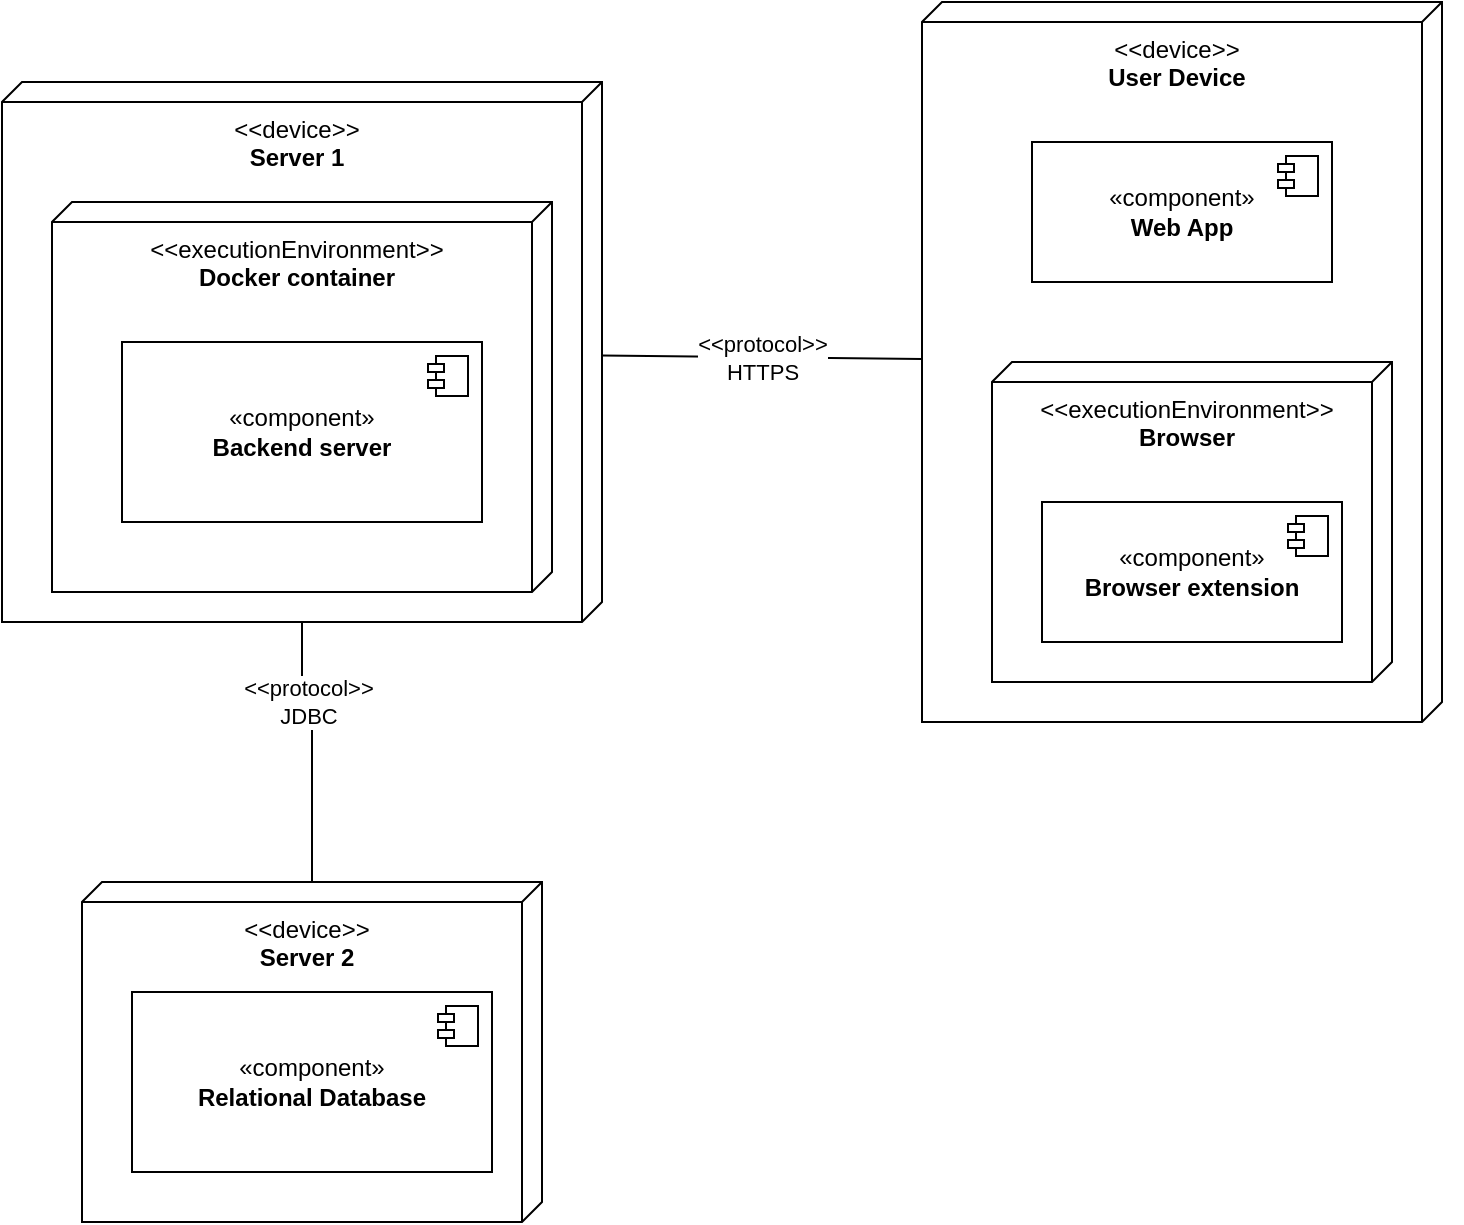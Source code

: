 <mxfile version="28.2.0">
  <diagram name="Page-1" id="XCabEsz14lC1qjqIhGBI">
    <mxGraphModel dx="1188" dy="688" grid="1" gridSize="10" guides="1" tooltips="1" connect="1" arrows="1" fold="1" page="1" pageScale="1" pageWidth="827" pageHeight="1169" math="0" shadow="0">
      <root>
        <mxCell id="0" />
        <mxCell id="1" parent="0" />
        <mxCell id="kzORlnROMPf1xW7KSkoE-11" value="&lt;div&gt;&amp;lt;&amp;lt;protocol&amp;gt;&amp;gt;&lt;/div&gt;&lt;div&gt;JDBC&lt;/div&gt;" style="edgeStyle=orthogonalEdgeStyle;rounded=0;orthogonalLoop=1;jettySize=auto;html=1;endArrow=none;endFill=0;" edge="1" parent="1" source="kzORlnROMPf1xW7KSkoE-3" target="kzORlnROMPf1xW7KSkoE-5">
          <mxGeometry relative="1" as="geometry" />
        </mxCell>
        <mxCell id="kzORlnROMPf1xW7KSkoE-12" value="" style="group" vertex="1" connectable="0" parent="1">
          <mxGeometry x="70" y="530" width="230" height="170" as="geometry" />
        </mxCell>
        <mxCell id="kzORlnROMPf1xW7KSkoE-5" value="&lt;div&gt;&amp;lt;&amp;lt;device&amp;gt;&amp;gt;&lt;/div&gt;&lt;div&gt;&lt;b&gt;Server 2&lt;/b&gt;&lt;/div&gt;" style="verticalAlign=top;align=center;shape=cube;size=10;direction=south;fontStyle=0;html=1;boundedLbl=1;spacingLeft=5;whiteSpace=wrap;" vertex="1" parent="kzORlnROMPf1xW7KSkoE-12">
          <mxGeometry width="230" height="170" as="geometry" />
        </mxCell>
        <mxCell id="kzORlnROMPf1xW7KSkoE-9" value="«component»&lt;br&gt;&lt;b&gt;Relational Database&lt;/b&gt;" style="html=1;dropTarget=0;whiteSpace=wrap;" vertex="1" parent="kzORlnROMPf1xW7KSkoE-12">
          <mxGeometry x="25" y="55" width="180" height="90" as="geometry" />
        </mxCell>
        <mxCell id="kzORlnROMPf1xW7KSkoE-10" value="" style="shape=module;jettyWidth=8;jettyHeight=4;" vertex="1" parent="kzORlnROMPf1xW7KSkoE-9">
          <mxGeometry x="1" width="20" height="20" relative="1" as="geometry">
            <mxPoint x="-27" y="7" as="offset" />
          </mxGeometry>
        </mxCell>
        <mxCell id="kzORlnROMPf1xW7KSkoE-13" value="" style="group" vertex="1" connectable="0" parent="1">
          <mxGeometry x="100" y="230" width="230" height="170" as="geometry" />
        </mxCell>
        <mxCell id="kzORlnROMPf1xW7KSkoE-1" value="&lt;div&gt;&amp;lt;&amp;lt;device&amp;gt;&amp;gt;&lt;/div&gt;&lt;div&gt;&lt;b&gt;Server 1&lt;/b&gt;&lt;/div&gt;" style="verticalAlign=top;align=center;shape=cube;size=10;direction=south;fontStyle=0;html=1;boundedLbl=1;spacingLeft=5;whiteSpace=wrap;" vertex="1" parent="kzORlnROMPf1xW7KSkoE-13">
          <mxGeometry x="-70" y="-100" width="300" height="270" as="geometry" />
        </mxCell>
        <mxCell id="kzORlnROMPf1xW7KSkoE-25" value="&lt;div&gt;&amp;lt;&amp;lt;executionEnvironment&amp;gt;&amp;gt;&lt;/div&gt;&lt;div&gt;&lt;b&gt;Docker container&lt;/b&gt;&lt;/div&gt;" style="verticalAlign=top;align=center;shape=cube;size=10;direction=south;fontStyle=0;html=1;boundedLbl=1;spacingLeft=5;whiteSpace=wrap;" vertex="1" parent="kzORlnROMPf1xW7KSkoE-13">
          <mxGeometry x="-45" y="-40" width="250" height="195" as="geometry" />
        </mxCell>
        <mxCell id="kzORlnROMPf1xW7KSkoE-3" value="«component»&lt;br&gt;&lt;b&gt;Backend server&lt;/b&gt;" style="html=1;dropTarget=0;whiteSpace=wrap;" vertex="1" parent="kzORlnROMPf1xW7KSkoE-13">
          <mxGeometry x="-10" y="30" width="180" height="90" as="geometry" />
        </mxCell>
        <mxCell id="kzORlnROMPf1xW7KSkoE-4" value="" style="shape=module;jettyWidth=8;jettyHeight=4;" vertex="1" parent="kzORlnROMPf1xW7KSkoE-3">
          <mxGeometry x="1" width="20" height="20" relative="1" as="geometry">
            <mxPoint x="-27" y="7" as="offset" />
          </mxGeometry>
        </mxCell>
        <mxCell id="kzORlnROMPf1xW7KSkoE-14" value="" style="group" vertex="1" connectable="0" parent="1">
          <mxGeometry x="490" y="180" width="270" height="370" as="geometry" />
        </mxCell>
        <mxCell id="kzORlnROMPf1xW7KSkoE-24" value="" style="group" vertex="1" connectable="0" parent="kzORlnROMPf1xW7KSkoE-14">
          <mxGeometry y="-90" width="260" height="360" as="geometry" />
        </mxCell>
        <mxCell id="kzORlnROMPf1xW7KSkoE-15" value="&lt;div&gt;&amp;lt;&amp;lt;device&amp;gt;&amp;gt;&lt;/div&gt;&lt;div&gt;&lt;b&gt;User Device&lt;/b&gt;&lt;/div&gt;" style="verticalAlign=top;align=center;shape=cube;size=10;direction=south;fontStyle=0;html=1;boundedLbl=1;spacingLeft=5;whiteSpace=wrap;" vertex="1" parent="kzORlnROMPf1xW7KSkoE-24">
          <mxGeometry width="260" height="360" as="geometry" />
        </mxCell>
        <mxCell id="kzORlnROMPf1xW7KSkoE-18" value="«component»&lt;br&gt;&lt;b&gt;Web App&lt;/b&gt;" style="html=1;dropTarget=0;whiteSpace=wrap;" vertex="1" parent="kzORlnROMPf1xW7KSkoE-24">
          <mxGeometry x="55" y="70" width="150" height="70" as="geometry" />
        </mxCell>
        <mxCell id="kzORlnROMPf1xW7KSkoE-19" value="" style="shape=module;jettyWidth=8;jettyHeight=4;" vertex="1" parent="kzORlnROMPf1xW7KSkoE-18">
          <mxGeometry x="1" width="20" height="20" relative="1" as="geometry">
            <mxPoint x="-27" y="7" as="offset" />
          </mxGeometry>
        </mxCell>
        <mxCell id="kzORlnROMPf1xW7KSkoE-20" value="&lt;div&gt;&amp;lt;&amp;lt;executionEnvironment&amp;gt;&amp;gt;&lt;/div&gt;&lt;div&gt;&lt;b&gt;Browser&lt;/b&gt;&lt;/div&gt;" style="verticalAlign=top;align=center;shape=cube;size=10;direction=south;fontStyle=0;html=1;boundedLbl=1;spacingLeft=5;whiteSpace=wrap;" vertex="1" parent="kzORlnROMPf1xW7KSkoE-24">
          <mxGeometry x="35" y="180" width="200" height="160" as="geometry" />
        </mxCell>
        <mxCell id="kzORlnROMPf1xW7KSkoE-21" value="&lt;div&gt;«component»&lt;b&gt;&lt;br&gt;&lt;/b&gt;&lt;/div&gt;&lt;div&gt;&lt;b&gt;Browser extension&lt;/b&gt;&lt;/div&gt;" style="html=1;dropTarget=0;whiteSpace=wrap;" vertex="1" parent="kzORlnROMPf1xW7KSkoE-24">
          <mxGeometry x="60" y="250" width="150" height="70" as="geometry" />
        </mxCell>
        <mxCell id="kzORlnROMPf1xW7KSkoE-22" value="" style="shape=module;jettyWidth=8;jettyHeight=4;" vertex="1" parent="kzORlnROMPf1xW7KSkoE-21">
          <mxGeometry x="1" width="20" height="20" relative="1" as="geometry">
            <mxPoint x="-27" y="7" as="offset" />
          </mxGeometry>
        </mxCell>
        <mxCell id="kzORlnROMPf1xW7KSkoE-23" value="&lt;div&gt;&amp;lt;&amp;lt;protocol&amp;gt;&amp;gt;&lt;/div&gt;&lt;div&gt;HTTPS&lt;/div&gt;" style="rounded=0;orthogonalLoop=1;jettySize=auto;html=1;endArrow=none;endFill=0;" edge="1" parent="1" source="kzORlnROMPf1xW7KSkoE-1" target="kzORlnROMPf1xW7KSkoE-15">
          <mxGeometry relative="1" as="geometry" />
        </mxCell>
      </root>
    </mxGraphModel>
  </diagram>
</mxfile>

